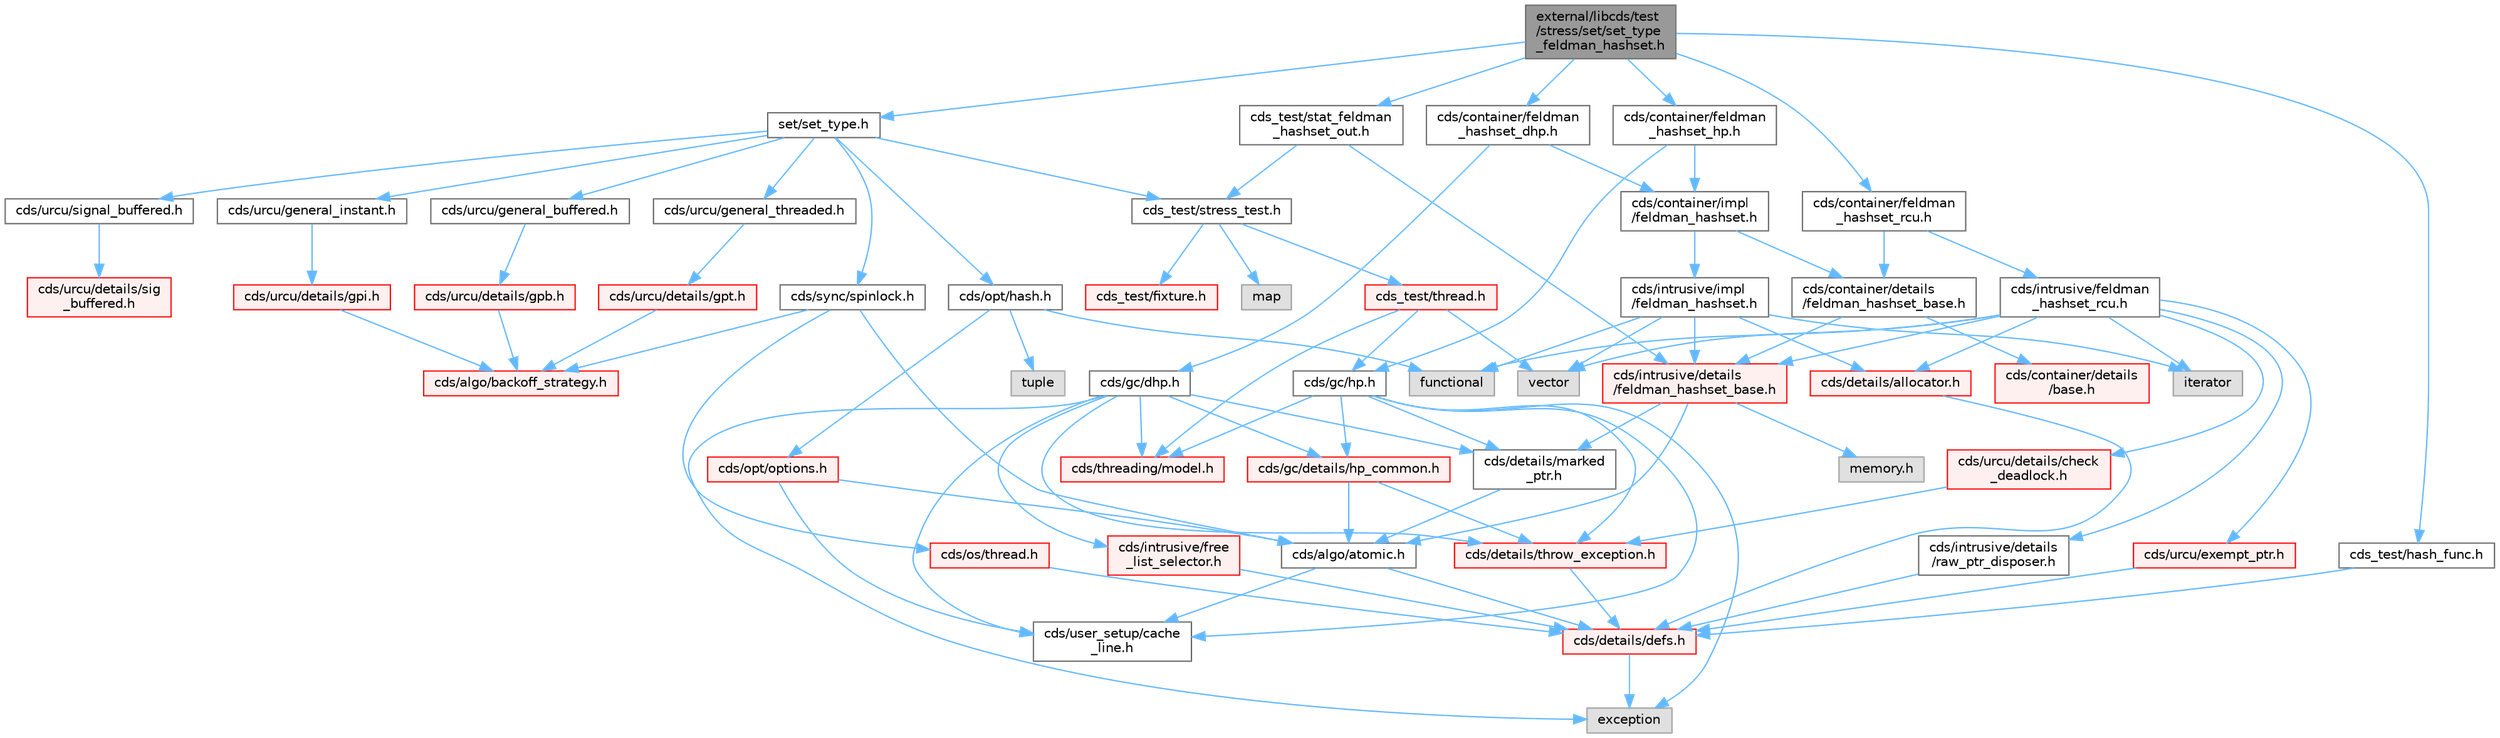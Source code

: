 digraph "external/libcds/test/stress/set/set_type_feldman_hashset.h"
{
 // LATEX_PDF_SIZE
  bgcolor="transparent";
  edge [fontname=Helvetica,fontsize=10,labelfontname=Helvetica,labelfontsize=10];
  node [fontname=Helvetica,fontsize=10,shape=box,height=0.2,width=0.4];
  Node1 [id="Node000001",label="external/libcds/test\l/stress/set/set_type\l_feldman_hashset.h",height=0.2,width=0.4,color="gray40", fillcolor="grey60", style="filled", fontcolor="black",tooltip=" "];
  Node1 -> Node2 [id="edge1_Node000001_Node000002",color="steelblue1",style="solid",tooltip=" "];
  Node2 [id="Node000002",label="set/set_type.h",height=0.2,width=0.4,color="grey40", fillcolor="white", style="filled",URL="$set__type_8h.html",tooltip=" "];
  Node2 -> Node3 [id="edge2_Node000002_Node000003",color="steelblue1",style="solid",tooltip=" "];
  Node3 [id="Node000003",label="cds/urcu/general_instant.h",height=0.2,width=0.4,color="grey40", fillcolor="white", style="filled",URL="$general__instant_8h.html",tooltip=" "];
  Node3 -> Node4 [id="edge3_Node000003_Node000004",color="steelblue1",style="solid",tooltip=" "];
  Node4 [id="Node000004",label="cds/urcu/details/gpi.h",height=0.2,width=0.4,color="red", fillcolor="#FFF0F0", style="filled",URL="$gpi_8h.html",tooltip=" "];
  Node4 -> Node54 [id="edge4_Node000004_Node000054",color="steelblue1",style="solid",tooltip=" "];
  Node54 [id="Node000054",label="cds/algo/backoff_strategy.h",height=0.2,width=0.4,color="red", fillcolor="#FFF0F0", style="filled",URL="$backoff__strategy_8h.html",tooltip=" "];
  Node2 -> Node58 [id="edge5_Node000002_Node000058",color="steelblue1",style="solid",tooltip=" "];
  Node58 [id="Node000058",label="cds/urcu/general_buffered.h",height=0.2,width=0.4,color="grey40", fillcolor="white", style="filled",URL="$general__buffered_8h.html",tooltip=" "];
  Node58 -> Node59 [id="edge6_Node000058_Node000059",color="steelblue1",style="solid",tooltip=" "];
  Node59 [id="Node000059",label="cds/urcu/details/gpb.h",height=0.2,width=0.4,color="red", fillcolor="#FFF0F0", style="filled",URL="$gpb_8h.html",tooltip=" "];
  Node59 -> Node54 [id="edge7_Node000059_Node000054",color="steelblue1",style="solid",tooltip=" "];
  Node2 -> Node72 [id="edge8_Node000002_Node000072",color="steelblue1",style="solid",tooltip=" "];
  Node72 [id="Node000072",label="cds/urcu/general_threaded.h",height=0.2,width=0.4,color="grey40", fillcolor="white", style="filled",URL="$general__threaded_8h.html",tooltip=" "];
  Node72 -> Node73 [id="edge9_Node000072_Node000073",color="steelblue1",style="solid",tooltip=" "];
  Node73 [id="Node000073",label="cds/urcu/details/gpt.h",height=0.2,width=0.4,color="red", fillcolor="#FFF0F0", style="filled",URL="$gpt_8h.html",tooltip=" "];
  Node73 -> Node54 [id="edge10_Node000073_Node000054",color="steelblue1",style="solid",tooltip=" "];
  Node2 -> Node76 [id="edge11_Node000002_Node000076",color="steelblue1",style="solid",tooltip=" "];
  Node76 [id="Node000076",label="cds/urcu/signal_buffered.h",height=0.2,width=0.4,color="grey40", fillcolor="white", style="filled",URL="$signal__buffered_8h.html",tooltip=" "];
  Node76 -> Node77 [id="edge12_Node000076_Node000077",color="steelblue1",style="solid",tooltip=" "];
  Node77 [id="Node000077",label="cds/urcu/details/sig\l_buffered.h",height=0.2,width=0.4,color="red", fillcolor="#FFF0F0", style="filled",URL="$sig__buffered_8h.html",tooltip=" "];
  Node2 -> Node79 [id="edge13_Node000002_Node000079",color="steelblue1",style="solid",tooltip=" "];
  Node79 [id="Node000079",label="cds/opt/hash.h",height=0.2,width=0.4,color="grey40", fillcolor="white", style="filled",URL="$external_2libcds_2cds_2opt_2hash_8h.html",tooltip=" "];
  Node79 -> Node80 [id="edge14_Node000079_Node000080",color="steelblue1",style="solid",tooltip=" "];
  Node80 [id="Node000080",label="tuple",height=0.2,width=0.4,color="grey60", fillcolor="#E0E0E0", style="filled",tooltip=" "];
  Node79 -> Node81 [id="edge15_Node000079_Node000081",color="steelblue1",style="solid",tooltip=" "];
  Node81 [id="Node000081",label="functional",height=0.2,width=0.4,color="grey60", fillcolor="#E0E0E0", style="filled",tooltip=" "];
  Node79 -> Node66 [id="edge16_Node000079_Node000066",color="steelblue1",style="solid",tooltip=" "];
  Node66 [id="Node000066",label="cds/opt/options.h",height=0.2,width=0.4,color="red", fillcolor="#FFF0F0", style="filled",URL="$opt_2options_8h.html",tooltip=" "];
  Node66 -> Node23 [id="edge17_Node000066_Node000023",color="steelblue1",style="solid",tooltip=" "];
  Node23 [id="Node000023",label="cds/user_setup/cache\l_line.h",height=0.2,width=0.4,color="grey40", fillcolor="white", style="filled",URL="$cache__line_8h.html",tooltip="Cache-line size definition"];
  Node66 -> Node9 [id="edge18_Node000066_Node000009",color="steelblue1",style="solid",tooltip=" "];
  Node9 [id="Node000009",label="cds/algo/atomic.h",height=0.2,width=0.4,color="grey40", fillcolor="white", style="filled",URL="$external_2libcds_2cds_2algo_2atomic_8h.html",tooltip=" "];
  Node9 -> Node10 [id="edge19_Node000009_Node000010",color="steelblue1",style="solid",tooltip=" "];
  Node10 [id="Node000010",label="cds/details/defs.h",height=0.2,width=0.4,color="red", fillcolor="#FFF0F0", style="filled",URL="$details_2defs_8h.html",tooltip=" "];
  Node10 -> Node15 [id="edge20_Node000010_Node000015",color="steelblue1",style="solid",tooltip=" "];
  Node15 [id="Node000015",label="exception",height=0.2,width=0.4,color="grey60", fillcolor="#E0E0E0", style="filled",tooltip=" "];
  Node9 -> Node23 [id="edge21_Node000009_Node000023",color="steelblue1",style="solid",tooltip=" "];
  Node2 -> Node82 [id="edge22_Node000002_Node000082",color="steelblue1",style="solid",tooltip=" "];
  Node82 [id="Node000082",label="cds/sync/spinlock.h",height=0.2,width=0.4,color="grey40", fillcolor="white", style="filled",URL="$sync_2spinlock_8h.html",tooltip=" "];
  Node82 -> Node9 [id="edge23_Node000082_Node000009",color="steelblue1",style="solid",tooltip=" "];
  Node82 -> Node43 [id="edge24_Node000082_Node000043",color="steelblue1",style="solid",tooltip=" "];
  Node43 [id="Node000043",label="cds/os/thread.h",height=0.2,width=0.4,color="red", fillcolor="#FFF0F0", style="filled",URL="$cds_2os_2thread_8h.html",tooltip=" "];
  Node43 -> Node10 [id="edge25_Node000043_Node000010",color="steelblue1",style="solid",tooltip=" "];
  Node82 -> Node54 [id="edge26_Node000082_Node000054",color="steelblue1",style="solid",tooltip=" "];
  Node2 -> Node83 [id="edge27_Node000002_Node000083",color="steelblue1",style="solid",tooltip=" "];
  Node83 [id="Node000083",label="cds_test/stress_test.h",height=0.2,width=0.4,color="grey40", fillcolor="white", style="filled",URL="$stress__test_8h.html",tooltip=" "];
  Node83 -> Node84 [id="edge28_Node000083_Node000084",color="steelblue1",style="solid",tooltip=" "];
  Node84 [id="Node000084",label="map",height=0.2,width=0.4,color="grey60", fillcolor="#E0E0E0", style="filled",tooltip=" "];
  Node83 -> Node85 [id="edge29_Node000083_Node000085",color="steelblue1",style="solid",tooltip=" "];
  Node85 [id="Node000085",label="cds_test/fixture.h",height=0.2,width=0.4,color="red", fillcolor="#FFF0F0", style="filled",URL="$fixture_8h.html",tooltip=" "];
  Node83 -> Node90 [id="edge30_Node000083_Node000090",color="steelblue1",style="solid",tooltip=" "];
  Node90 [id="Node000090",label="cds_test/thread.h",height=0.2,width=0.4,color="red", fillcolor="#FFF0F0", style="filled",URL="$test_2include_2cds__test_2thread_8h.html",tooltip=" "];
  Node90 -> Node91 [id="edge31_Node000090_Node000091",color="steelblue1",style="solid",tooltip=" "];
  Node91 [id="Node000091",label="vector",height=0.2,width=0.4,color="grey60", fillcolor="#E0E0E0", style="filled",tooltip=" "];
  Node90 -> Node47 [id="edge32_Node000090_Node000047",color="steelblue1",style="solid",tooltip=" "];
  Node47 [id="Node000047",label="cds/threading/model.h",height=0.2,width=0.4,color="red", fillcolor="#FFF0F0", style="filled",URL="$model_8h.html",tooltip=" "];
  Node90 -> Node92 [id="edge33_Node000090_Node000092",color="steelblue1",style="solid",tooltip=" "];
  Node92 [id="Node000092",label="cds/gc/hp.h",height=0.2,width=0.4,color="grey40", fillcolor="white", style="filled",URL="$hp_8h.html",tooltip=" "];
  Node92 -> Node15 [id="edge34_Node000092_Node000015",color="steelblue1",style="solid",tooltip=" "];
  Node92 -> Node93 [id="edge35_Node000092_Node000093",color="steelblue1",style="solid",tooltip=" "];
  Node93 [id="Node000093",label="cds/gc/details/hp_common.h",height=0.2,width=0.4,color="red", fillcolor="#FFF0F0", style="filled",URL="$hp__common_8h.html",tooltip=" "];
  Node93 -> Node9 [id="edge36_Node000093_Node000009",color="steelblue1",style="solid",tooltip=" "];
  Node93 -> Node40 [id="edge37_Node000093_Node000040",color="steelblue1",style="solid",tooltip=" "];
  Node40 [id="Node000040",label="cds/details/throw_exception.h",height=0.2,width=0.4,color="red", fillcolor="#FFF0F0", style="filled",URL="$throw__exception_8h.html",tooltip=" "];
  Node40 -> Node10 [id="edge38_Node000040_Node000010",color="steelblue1",style="solid",tooltip=" "];
  Node92 -> Node47 [id="edge39_Node000092_Node000047",color="steelblue1",style="solid",tooltip=" "];
  Node92 -> Node40 [id="edge40_Node000092_Node000040",color="steelblue1",style="solid",tooltip=" "];
  Node92 -> Node46 [id="edge41_Node000092_Node000046",color="steelblue1",style="solid",tooltip=" "];
  Node46 [id="Node000046",label="cds/details/marked\l_ptr.h",height=0.2,width=0.4,color="grey40", fillcolor="white", style="filled",URL="$marked__ptr_8h.html",tooltip=" "];
  Node46 -> Node9 [id="edge42_Node000046_Node000009",color="steelblue1",style="solid",tooltip=" "];
  Node92 -> Node23 [id="edge43_Node000092_Node000023",color="steelblue1",style="solid",tooltip=" "];
  Node1 -> Node94 [id="edge44_Node000001_Node000094",color="steelblue1",style="solid",tooltip=" "];
  Node94 [id="Node000094",label="cds/container/feldman\l_hashset_hp.h",height=0.2,width=0.4,color="grey40", fillcolor="white", style="filled",URL="$container_2feldman__hashset__hp_8h.html",tooltip=" "];
  Node94 -> Node95 [id="edge45_Node000094_Node000095",color="steelblue1",style="solid",tooltip=" "];
  Node95 [id="Node000095",label="cds/container/impl\l/feldman_hashset.h",height=0.2,width=0.4,color="grey40", fillcolor="white", style="filled",URL="$container_2impl_2feldman__hashset_8h.html",tooltip=" "];
  Node95 -> Node96 [id="edge46_Node000095_Node000096",color="steelblue1",style="solid",tooltip=" "];
  Node96 [id="Node000096",label="cds/intrusive/impl\l/feldman_hashset.h",height=0.2,width=0.4,color="grey40", fillcolor="white", style="filled",URL="$intrusive_2impl_2feldman__hashset_8h.html",tooltip=" "];
  Node96 -> Node81 [id="edge47_Node000096_Node000081",color="steelblue1",style="solid",tooltip=" "];
  Node96 -> Node97 [id="edge48_Node000096_Node000097",color="steelblue1",style="solid",tooltip=" "];
  Node97 [id="Node000097",label="iterator",height=0.2,width=0.4,color="grey60", fillcolor="#E0E0E0", style="filled",tooltip=" "];
  Node96 -> Node91 [id="edge49_Node000096_Node000091",color="steelblue1",style="solid",tooltip=" "];
  Node96 -> Node98 [id="edge50_Node000096_Node000098",color="steelblue1",style="solid",tooltip=" "];
  Node98 [id="Node000098",label="cds/intrusive/details\l/feldman_hashset_base.h",height=0.2,width=0.4,color="red", fillcolor="#FFF0F0", style="filled",URL="$intrusive_2details_2feldman__hashset__base_8h.html",tooltip=" "];
  Node98 -> Node69 [id="edge51_Node000098_Node000069",color="steelblue1",style="solid",tooltip=" "];
  Node69 [id="Node000069",label="memory.h",height=0.2,width=0.4,color="grey60", fillcolor="#E0E0E0", style="filled",tooltip=" "];
  Node98 -> Node9 [id="edge52_Node000098_Node000009",color="steelblue1",style="solid",tooltip=" "];
  Node98 -> Node46 [id="edge53_Node000098_Node000046",color="steelblue1",style="solid",tooltip=" "];
  Node96 -> Node25 [id="edge54_Node000096_Node000025",color="steelblue1",style="solid",tooltip=" "];
  Node25 [id="Node000025",label="cds/details/allocator.h",height=0.2,width=0.4,color="red", fillcolor="#FFF0F0", style="filled",URL="$external_2libcds_2cds_2details_2allocator_8h.html",tooltip=" "];
  Node25 -> Node10 [id="edge55_Node000025_Node000010",color="steelblue1",style="solid",tooltip=" "];
  Node95 -> Node102 [id="edge56_Node000095_Node000102",color="steelblue1",style="solid",tooltip=" "];
  Node102 [id="Node000102",label="cds/container/details\l/feldman_hashset_base.h",height=0.2,width=0.4,color="grey40", fillcolor="white", style="filled",URL="$container_2details_2feldman__hashset__base_8h.html",tooltip=" "];
  Node102 -> Node98 [id="edge57_Node000102_Node000098",color="steelblue1",style="solid",tooltip=" "];
  Node102 -> Node62 [id="edge58_Node000102_Node000062",color="steelblue1",style="solid",tooltip=" "];
  Node62 [id="Node000062",label="cds/container/details\l/base.h",height=0.2,width=0.4,color="red", fillcolor="#FFF0F0", style="filled",URL="$external_2libcds_2cds_2container_2details_2base_8h.html",tooltip=" "];
  Node94 -> Node92 [id="edge59_Node000094_Node000092",color="steelblue1",style="solid",tooltip=" "];
  Node1 -> Node103 [id="edge60_Node000001_Node000103",color="steelblue1",style="solid",tooltip=" "];
  Node103 [id="Node000103",label="cds/container/feldman\l_hashset_dhp.h",height=0.2,width=0.4,color="grey40", fillcolor="white", style="filled",URL="$container_2feldman__hashset__dhp_8h.html",tooltip=" "];
  Node103 -> Node95 [id="edge61_Node000103_Node000095",color="steelblue1",style="solid",tooltip=" "];
  Node103 -> Node104 [id="edge62_Node000103_Node000104",color="steelblue1",style="solid",tooltip=" "];
  Node104 [id="Node000104",label="cds/gc/dhp.h",height=0.2,width=0.4,color="grey40", fillcolor="white", style="filled",URL="$dhp_8h.html",tooltip=" "];
  Node104 -> Node15 [id="edge63_Node000104_Node000015",color="steelblue1",style="solid",tooltip=" "];
  Node104 -> Node93 [id="edge64_Node000104_Node000093",color="steelblue1",style="solid",tooltip=" "];
  Node104 -> Node47 [id="edge65_Node000104_Node000047",color="steelblue1",style="solid",tooltip=" "];
  Node104 -> Node105 [id="edge66_Node000104_Node000105",color="steelblue1",style="solid",tooltip=" "];
  Node105 [id="Node000105",label="cds/intrusive/free\l_list_selector.h",height=0.2,width=0.4,color="red", fillcolor="#FFF0F0", style="filled",URL="$free__list__selector_8h.html",tooltip=" "];
  Node105 -> Node10 [id="edge67_Node000105_Node000010",color="steelblue1",style="solid",tooltip=" "];
  Node104 -> Node40 [id="edge68_Node000104_Node000040",color="steelblue1",style="solid",tooltip=" "];
  Node104 -> Node46 [id="edge69_Node000104_Node000046",color="steelblue1",style="solid",tooltip=" "];
  Node104 -> Node23 [id="edge70_Node000104_Node000023",color="steelblue1",style="solid",tooltip=" "];
  Node1 -> Node107 [id="edge71_Node000001_Node000107",color="steelblue1",style="solid",tooltip=" "];
  Node107 [id="Node000107",label="cds/container/feldman\l_hashset_rcu.h",height=0.2,width=0.4,color="grey40", fillcolor="white", style="filled",URL="$container_2feldman__hashset__rcu_8h.html",tooltip=" "];
  Node107 -> Node108 [id="edge72_Node000107_Node000108",color="steelblue1",style="solid",tooltip=" "];
  Node108 [id="Node000108",label="cds/intrusive/feldman\l_hashset_rcu.h",height=0.2,width=0.4,color="grey40", fillcolor="white", style="filled",URL="$intrusive_2feldman__hashset__rcu_8h.html",tooltip=" "];
  Node108 -> Node81 [id="edge73_Node000108_Node000081",color="steelblue1",style="solid",tooltip=" "];
  Node108 -> Node97 [id="edge74_Node000108_Node000097",color="steelblue1",style="solid",tooltip=" "];
  Node108 -> Node91 [id="edge75_Node000108_Node000091",color="steelblue1",style="solid",tooltip=" "];
  Node108 -> Node98 [id="edge76_Node000108_Node000098",color="steelblue1",style="solid",tooltip=" "];
  Node108 -> Node25 [id="edge77_Node000108_Node000025",color="steelblue1",style="solid",tooltip=" "];
  Node108 -> Node109 [id="edge78_Node000108_Node000109",color="steelblue1",style="solid",tooltip=" "];
  Node109 [id="Node000109",label="cds/urcu/details/check\l_deadlock.h",height=0.2,width=0.4,color="red", fillcolor="#FFF0F0", style="filled",URL="$check__deadlock_8h.html",tooltip=" "];
  Node109 -> Node40 [id="edge79_Node000109_Node000040",color="steelblue1",style="solid",tooltip=" "];
  Node108 -> Node110 [id="edge80_Node000108_Node000110",color="steelblue1",style="solid",tooltip=" "];
  Node110 [id="Node000110",label="cds/urcu/exempt_ptr.h",height=0.2,width=0.4,color="red", fillcolor="#FFF0F0", style="filled",URL="$exempt__ptr_8h.html",tooltip=" "];
  Node110 -> Node10 [id="edge81_Node000110_Node000010",color="steelblue1",style="solid",tooltip=" "];
  Node108 -> Node111 [id="edge82_Node000108_Node000111",color="steelblue1",style="solid",tooltip=" "];
  Node111 [id="Node000111",label="cds/intrusive/details\l/raw_ptr_disposer.h",height=0.2,width=0.4,color="grey40", fillcolor="white", style="filled",URL="$raw__ptr__disposer_8h.html",tooltip=" "];
  Node111 -> Node10 [id="edge83_Node000111_Node000010",color="steelblue1",style="solid",tooltip=" "];
  Node107 -> Node102 [id="edge84_Node000107_Node000102",color="steelblue1",style="solid",tooltip=" "];
  Node1 -> Node112 [id="edge85_Node000001_Node000112",color="steelblue1",style="solid",tooltip=" "];
  Node112 [id="Node000112",label="cds_test/stat_feldman\l_hashset_out.h",height=0.2,width=0.4,color="grey40", fillcolor="white", style="filled",URL="$stat__feldman__hashset__out_8h.html",tooltip=" "];
  Node112 -> Node83 [id="edge86_Node000112_Node000083",color="steelblue1",style="solid",tooltip=" "];
  Node112 -> Node98 [id="edge87_Node000112_Node000098",color="steelblue1",style="solid",tooltip=" "];
  Node1 -> Node113 [id="edge88_Node000001_Node000113",color="steelblue1",style="solid",tooltip=" "];
  Node113 [id="Node000113",label="cds_test/hash_func.h",height=0.2,width=0.4,color="grey40", fillcolor="white", style="filled",URL="$hash__func_8h.html",tooltip=" "];
  Node113 -> Node10 [id="edge89_Node000113_Node000010",color="steelblue1",style="solid",tooltip=" "];
}
